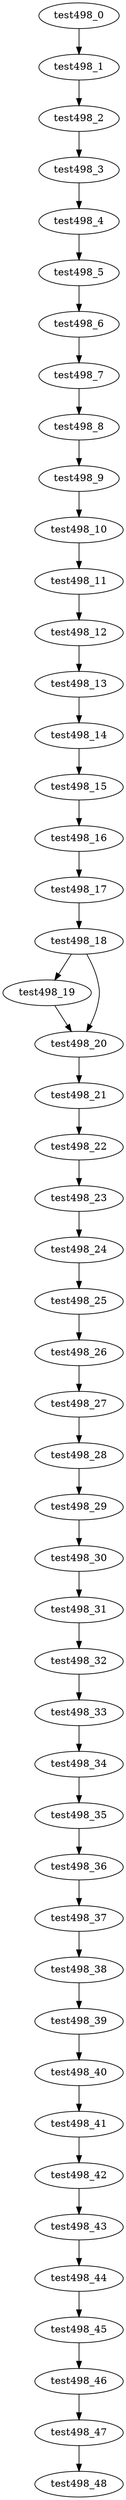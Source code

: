 digraph G {
test498_0->test498_1;
test498_1->test498_2;
test498_2->test498_3;
test498_3->test498_4;
test498_4->test498_5;
test498_5->test498_6;
test498_6->test498_7;
test498_7->test498_8;
test498_8->test498_9;
test498_9->test498_10;
test498_10->test498_11;
test498_11->test498_12;
test498_12->test498_13;
test498_13->test498_14;
test498_14->test498_15;
test498_15->test498_16;
test498_16->test498_17;
test498_17->test498_18;
test498_18->test498_19;
test498_18->test498_20;
test498_19->test498_20;
test498_20->test498_21;
test498_21->test498_22;
test498_22->test498_23;
test498_23->test498_24;
test498_24->test498_25;
test498_25->test498_26;
test498_26->test498_27;
test498_27->test498_28;
test498_28->test498_29;
test498_29->test498_30;
test498_30->test498_31;
test498_31->test498_32;
test498_32->test498_33;
test498_33->test498_34;
test498_34->test498_35;
test498_35->test498_36;
test498_36->test498_37;
test498_37->test498_38;
test498_38->test498_39;
test498_39->test498_40;
test498_40->test498_41;
test498_41->test498_42;
test498_42->test498_43;
test498_43->test498_44;
test498_44->test498_45;
test498_45->test498_46;
test498_46->test498_47;
test498_47->test498_48;

}
